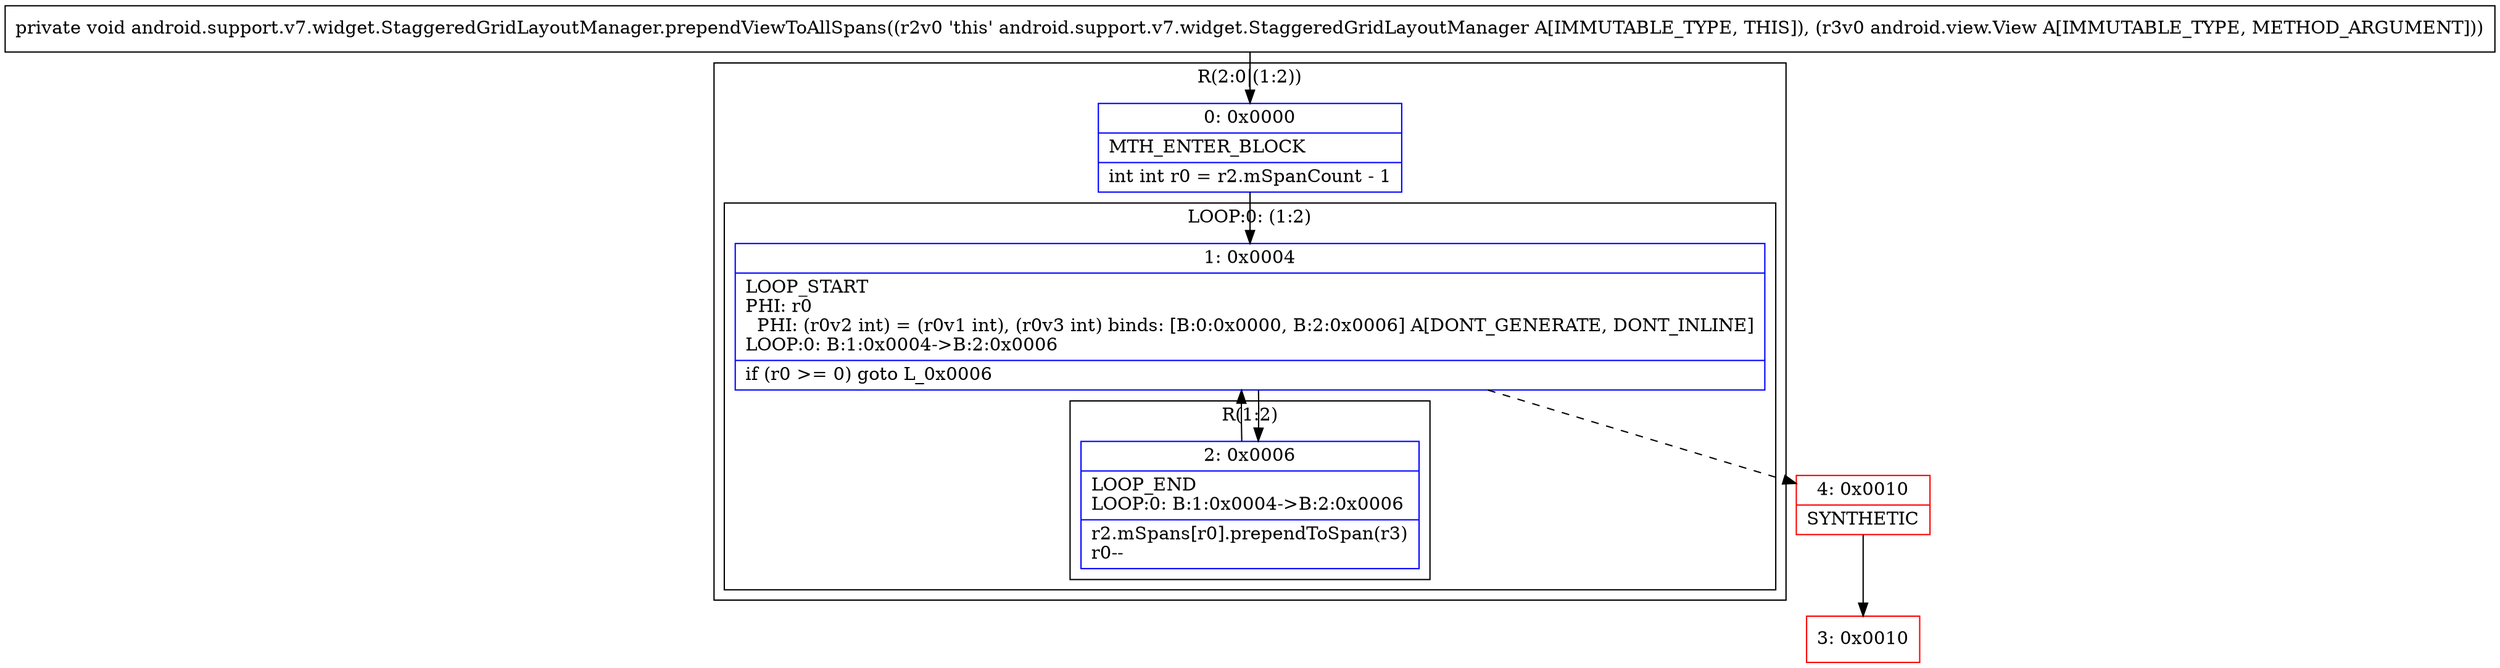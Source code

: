 digraph "CFG forandroid.support.v7.widget.StaggeredGridLayoutManager.prependViewToAllSpans(Landroid\/view\/View;)V" {
subgraph cluster_Region_1778984368 {
label = "R(2:0|(1:2))";
node [shape=record,color=blue];
Node_0 [shape=record,label="{0\:\ 0x0000|MTH_ENTER_BLOCK\l|int int r0 = r2.mSpanCount \- 1\l}"];
subgraph cluster_LoopRegion_181892251 {
label = "LOOP:0: (1:2)";
node [shape=record,color=blue];
Node_1 [shape=record,label="{1\:\ 0x0004|LOOP_START\lPHI: r0 \l  PHI: (r0v2 int) = (r0v1 int), (r0v3 int) binds: [B:0:0x0000, B:2:0x0006] A[DONT_GENERATE, DONT_INLINE]\lLOOP:0: B:1:0x0004\-\>B:2:0x0006\l|if (r0 \>= 0) goto L_0x0006\l}"];
subgraph cluster_Region_1614260740 {
label = "R(1:2)";
node [shape=record,color=blue];
Node_2 [shape=record,label="{2\:\ 0x0006|LOOP_END\lLOOP:0: B:1:0x0004\-\>B:2:0x0006\l|r2.mSpans[r0].prependToSpan(r3)\lr0\-\-\l}"];
}
}
}
Node_3 [shape=record,color=red,label="{3\:\ 0x0010}"];
Node_4 [shape=record,color=red,label="{4\:\ 0x0010|SYNTHETIC\l}"];
MethodNode[shape=record,label="{private void android.support.v7.widget.StaggeredGridLayoutManager.prependViewToAllSpans((r2v0 'this' android.support.v7.widget.StaggeredGridLayoutManager A[IMMUTABLE_TYPE, THIS]), (r3v0 android.view.View A[IMMUTABLE_TYPE, METHOD_ARGUMENT])) }"];
MethodNode -> Node_0;
Node_0 -> Node_1;
Node_1 -> Node_2;
Node_1 -> Node_4[style=dashed];
Node_2 -> Node_1;
Node_4 -> Node_3;
}

